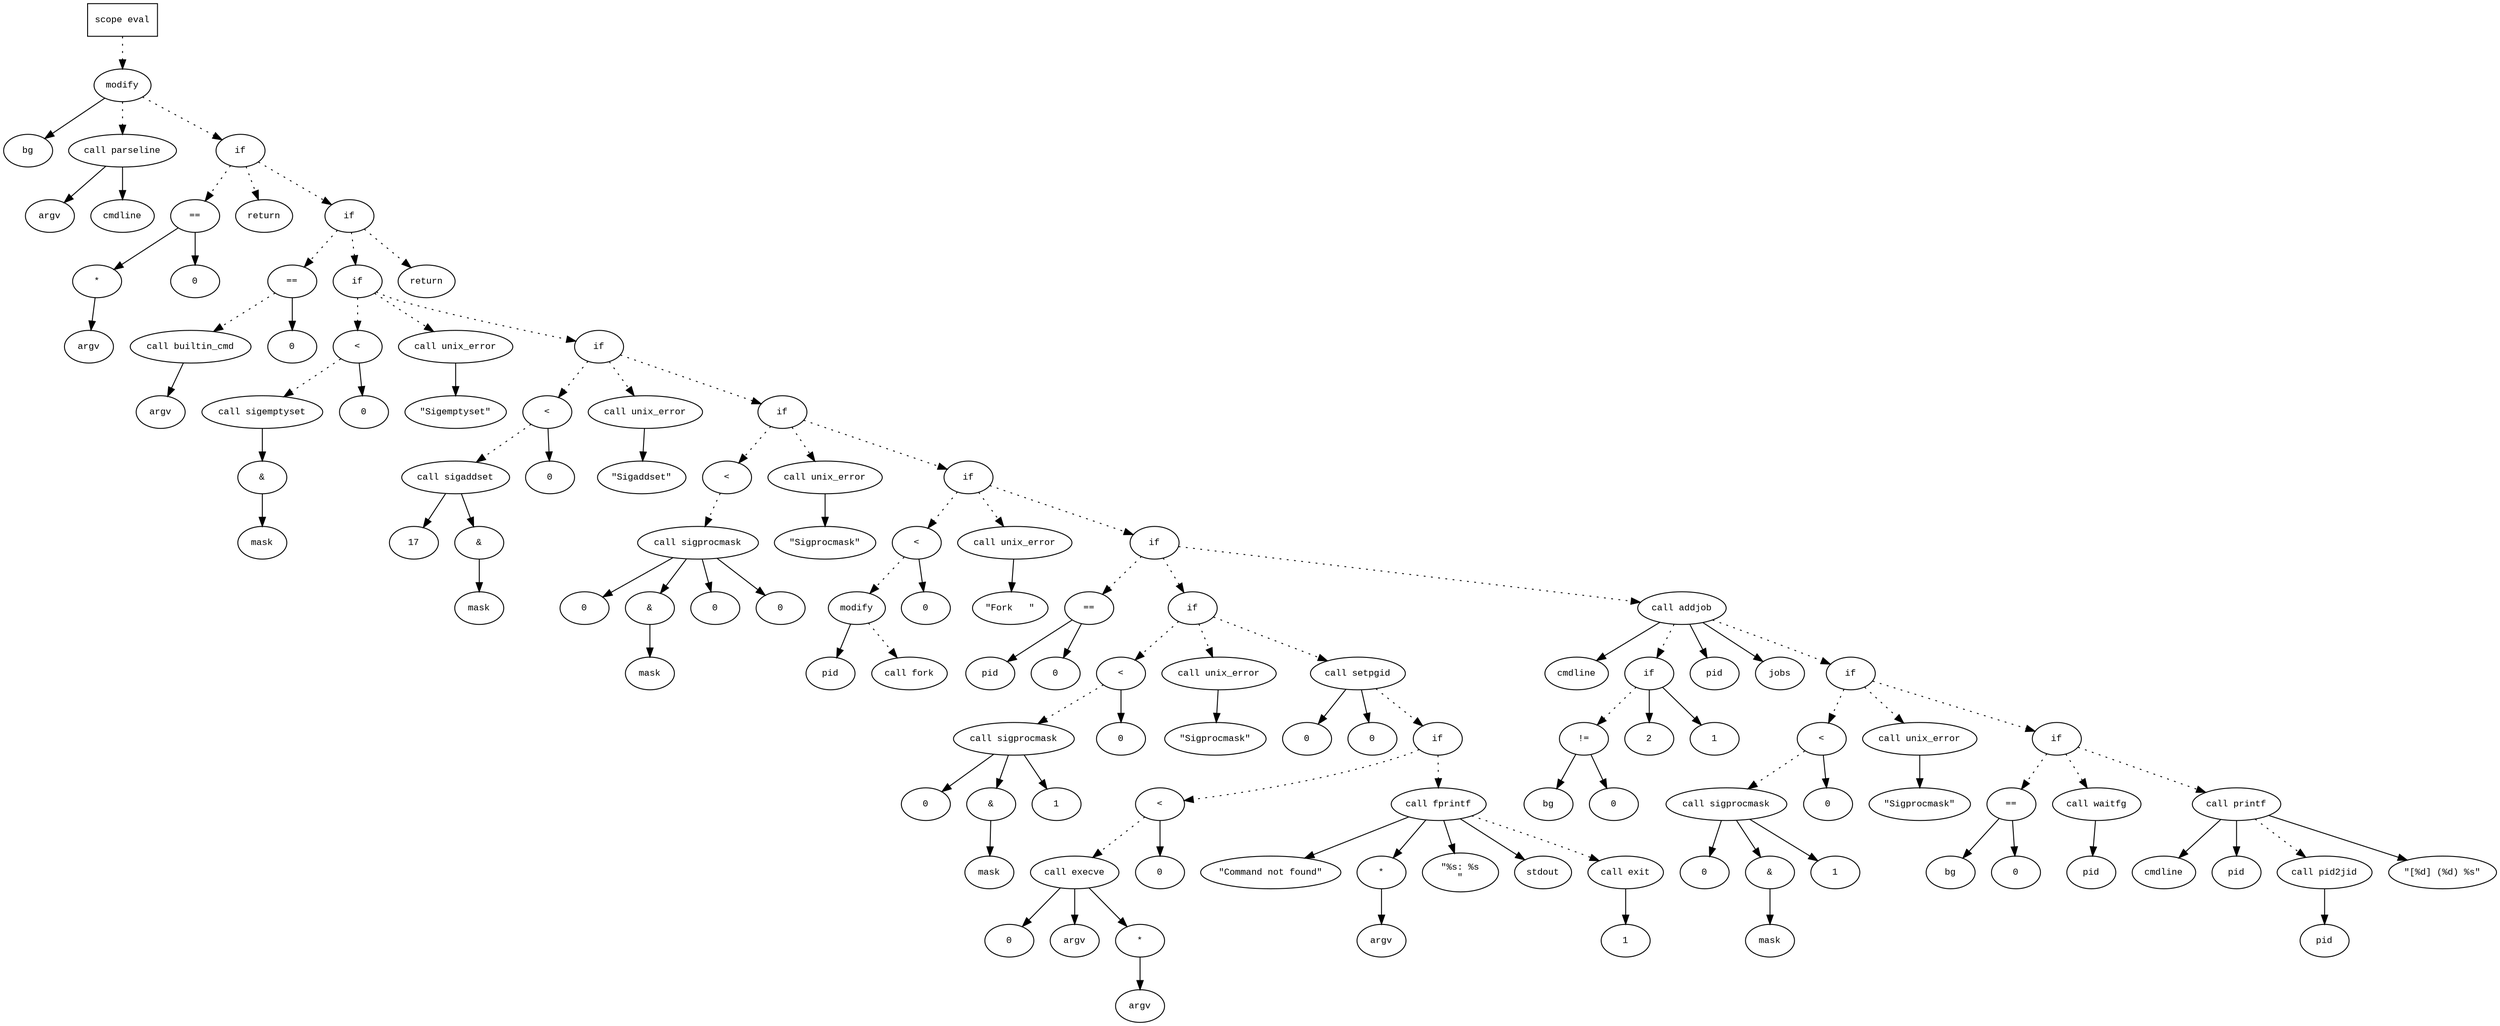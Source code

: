 digraph AST {
  graph [fontname="Times New Roman",fontsize=10];
  node  [fontname="Courier New",fontsize=10];
  edge  [fontname="Times New Roman",fontsize=10];

  node1 [label="scope eval",shape=box];
  node2 [label="modify",shape=ellipse];
  node3 [label="bg",shape=ellipse];
  node2 -> node3;
  node4 [label="call parseline",shape=ellipse];
  node5 [label="argv",shape=ellipse];
  node4 -> node5;
  node6 [label="cmdline",shape=ellipse];
  node4 -> node6;
  node2 -> node4 [style=dotted];
  node1 -> node2 [style=dotted];
  node7 [label="if",shape=ellipse];
  node2 -> node7 [style=dotted];
  node8 [label="==",shape=ellipse];
  node9 [label="*",shape=ellipse];
  node10 [label="argv",shape=ellipse];
  node9 -> node10;
  node8 -> node9;
  node11 [label="0",shape=ellipse];
  node8 -> node11;
  node7 -> node8 [style=dotted];
  node12 [label="return",shape=ellipse];
  node7 -> node12 [style=dotted];
  node13 [label="if",shape=ellipse];
  node7 -> node13 [style=dotted];
  node14 [label="==",shape=ellipse];
  node15 [label="call builtin_cmd",shape=ellipse];
  node16 [label="argv",shape=ellipse];
  node15 -> node16;
  node14 -> node15 [style=dotted];
  node17 [label="0",shape=ellipse];
  node14 -> node17;
  node13 -> node14 [style=dotted];
  node18 [label="if",shape=ellipse];
  node13 -> node18 [style=dotted];
  node19 [label="<",shape=ellipse];
  node20 [label="call sigemptyset",shape=ellipse];
  node21 [label="&",shape=ellipse];
  node20 -> node21;
  node22 [label="mask",shape=ellipse];
  node21 -> node22;
  node19 -> node20 [style=dotted];
  node23 [label="0",shape=ellipse];
  node19 -> node23;
  node18 -> node19 [style=dotted];
  node24 [label="call unix_error",shape=ellipse];
  node25 [label="\"Sigemptyset\"",shape=ellipse];
  node24 -> node25;
  node18 -> node24 [style=dotted];
  node26 [label="if",shape=ellipse];
  node18 -> node26 [style=dotted];
  node27 [label="<",shape=ellipse];
  node28 [label="call sigaddset",shape=ellipse];
  node29 [label="17",shape=ellipse];
  node28 -> node29;
  node30 [label="&",shape=ellipse];
  node28 -> node30;
  node31 [label="mask",shape=ellipse];
  node30 -> node31;
  node27 -> node28 [style=dotted];
  node32 [label="0",shape=ellipse];
  node27 -> node32;
  node26 -> node27 [style=dotted];
  node33 [label="call unix_error",shape=ellipse];
  node34 [label="\"Sigaddset\"",shape=ellipse];
  node33 -> node34;
  node26 -> node33 [style=dotted];
  node35 [label="if",shape=ellipse];
  node26 -> node35 [style=dotted];
  node36 [label="<",shape=ellipse];
  node37 [label="call sigprocmask",shape=ellipse];
  node38 [label="0",shape=ellipse];
  node37 -> node38;
  node39 [label="&",shape=ellipse];
  node37 -> node39;
  node40 [label="mask",shape=ellipse];
  node39 -> node40;
  node41 [label="0",shape=ellipse];
  node37 -> node41;
  node36 -> node37 [style=dotted];
  node42 [label="0",shape=ellipse];
  node37 -> node42;
  node35 -> node36 [style=dotted];
  node43 [label="call unix_error",shape=ellipse];
  node44 [label="\"Sigprocmask\"",shape=ellipse];
  node43 -> node44;
  node35 -> node43 [style=dotted];
  node45 [label="if",shape=ellipse];
  node35 -> node45 [style=dotted];
  node46 [label="<",shape=ellipse];
  node47 [label="modify",shape=ellipse];
  node48 [label="pid",shape=ellipse];
  node47 -> node48;
  node49 [label="call fork",shape=ellipse];
  node47 -> node49 [style=dotted];
  node46 -> node47 [style=dotted];
  node50 [label="0",shape=ellipse];
  node46 -> node50;
  node45 -> node46 [style=dotted];
  node51 [label="call unix_error",shape=ellipse];
  node52 [label="\"Fork   \"",shape=ellipse];
  node51 -> node52;
  node45 -> node51 [style=dotted];
  node53 [label="if",shape=ellipse];
  node45 -> node53 [style=dotted];
  node54 [label="==",shape=ellipse];
  node55 [label="pid",shape=ellipse];
  node54 -> node55;
  node56 [label="0",shape=ellipse];
  node54 -> node56;
  node53 -> node54 [style=dotted];
  node57 [label="if",shape=ellipse];
  node53 -> node57 [style=dotted];
  node58 [label="<",shape=ellipse];
  node59 [label="call sigprocmask",shape=ellipse];
  node60 [label="0",shape=ellipse];
  node59 -> node60;
  node61 [label="&",shape=ellipse];
  node59 -> node61;
  node62 [label="mask",shape=ellipse];
  node61 -> node62;
  node63 [label="1",shape=ellipse];
  node59 -> node63;
  node58 -> node59 [style=dotted];
  node64 [label="0",shape=ellipse];
  node58 -> node64;
  node57 -> node58 [style=dotted];
  node65 [label="call unix_error",shape=ellipse];
  node66 [label="\"Sigprocmask\"",shape=ellipse];
  node65 -> node66;
  node57 -> node65 [style=dotted];
  node67 [label="call setpgid",shape=ellipse];
  node68 [label="0",shape=ellipse];
  node67 -> node68;
  node69 [label="0",shape=ellipse];
  node67 -> node69;
  node57 -> node67 [style=dotted];
  node70 [label="if",shape=ellipse];
  node67 -> node70 [style=dotted];
  node71 [label="<",shape=ellipse];
  node72 [label="call execve",shape=ellipse];
  node73 [label="0",shape=ellipse];
  node72 -> node73;
  node74 [label="argv",shape=ellipse];
  node72 -> node74;
  node75 [label="*",shape=ellipse];
  node76 [label="argv",shape=ellipse];
  node75 -> node76;
  node72 -> node75;
  node71 -> node72 [style=dotted];
  node77 [label="0",shape=ellipse];
  node71 -> node77;
  node70 -> node71 [style=dotted];
  node78 [label="call fprintf",shape=ellipse];
  node79 [label="\"Command not found\"",shape=ellipse];
  node78 -> node79;
  node80 [label="*",shape=ellipse];
  node81 [label="argv",shape=ellipse];
  node80 -> node81;
  node78 -> node80;
  node82 [label="\"%s: %s
\"",shape=ellipse];
  node78 -> node82;
  node83 [label="stdout",shape=ellipse];
  node78 -> node83;
  node70 -> node78 [style=dotted];
  node84 [label="call exit",shape=ellipse];
  node85 [label="1",shape=ellipse];
  node84 -> node85;
  node78 -> node84 [style=dotted];
  node86 [label="call addjob",shape=ellipse];
  node87 [label="cmdline",shape=ellipse];
  node86 -> node87;
  node88 [label="if",shape=ellipse];
  node86 -> node88 [style=dotted];
  node89 [label="!=",shape=ellipse];
  node90 [label="bg",shape=ellipse];
  node89 -> node90;
  node91 [label="0",shape=ellipse];
  node89 -> node91;
  node88 -> node89 [style=dotted];
  node92 [label="2",shape=ellipse];
  node88 -> node92;
  node93 [label="1",shape=ellipse];
  node88 -> node93;
  node94 [label="pid",shape=ellipse];
  node86 -> node94;
  node95 [label="jobs",shape=ellipse];
  node86 -> node95;
  node53 -> node86 [style=dotted];
  node96 [label="if",shape=ellipse];
  node86 -> node96 [style=dotted];
  node97 [label="<",shape=ellipse];
  node98 [label="call sigprocmask",shape=ellipse];
  node99 [label="0",shape=ellipse];
  node98 -> node99;
  node100 [label="&",shape=ellipse];
  node98 -> node100;
  node101 [label="mask",shape=ellipse];
  node100 -> node101;
  node102 [label="1",shape=ellipse];
  node98 -> node102;
  node97 -> node98 [style=dotted];
  node103 [label="0",shape=ellipse];
  node97 -> node103;
  node96 -> node97 [style=dotted];
  node104 [label="call unix_error",shape=ellipse];
  node105 [label="\"Sigprocmask\"",shape=ellipse];
  node104 -> node105;
  node96 -> node104 [style=dotted];
  node106 [label="if",shape=ellipse];
  node96 -> node106 [style=dotted];
  node107 [label="==",shape=ellipse];
  node108 [label="bg",shape=ellipse];
  node107 -> node108;
  node109 [label="0",shape=ellipse];
  node107 -> node109;
  node106 -> node107 [style=dotted];
  node110 [label="call waitfg",shape=ellipse];
  node111 [label="pid",shape=ellipse];
  node110 -> node111;
  node106 -> node110 [style=dotted];
  node112 [label="call printf",shape=ellipse];
  node113 [label="cmdline",shape=ellipse];
  node112 -> node113;
  node114 [label="pid",shape=ellipse];
  node112 -> node114;
  node115 [label="call pid2jid",shape=ellipse];
  node116 [label="pid",shape=ellipse];
  node115 -> node116;
  node112 -> node115 [style=dotted];
  node117 [label="\"[%d] (%d) %s\"",shape=ellipse];
  node112 -> node117;
  node106 -> node112 [style=dotted];
  node118 [label="return",shape=ellipse];
  node13 -> node118 [style=dotted];
} 